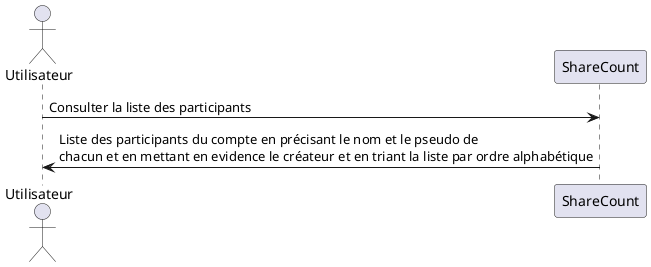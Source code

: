 @startuml Consulter la liste des participants
actor Utilisateur as user
participant ShareCount as sc

user -> sc : Consulter la liste des participants
user <- sc 	: Liste des participants du compte en précisant le nom et le pseudo de \nchacun et en mettant en evidence le créateur et en triant la liste par ordre alphabétique
@enduml